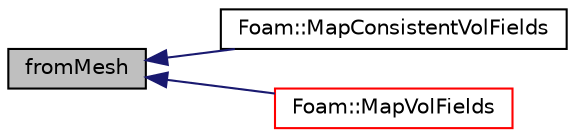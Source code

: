 digraph "fromMesh"
{
  bgcolor="transparent";
  edge [fontname="Helvetica",fontsize="10",labelfontname="Helvetica",labelfontsize="10"];
  node [fontname="Helvetica",fontsize="10",shape=record];
  rankdir="LR";
  Node61 [label="fromMesh",height=0.2,width=0.4,color="black", fillcolor="grey75", style="filled", fontcolor="black"];
  Node61 -> Node62 [dir="back",color="midnightblue",fontsize="10",style="solid",fontname="Helvetica"];
  Node62 [label="Foam::MapConsistentVolFields",height=0.2,width=0.4,color="black",URL="$a21851.html#aac4e9da9d87e049a6ceedd87d44d0e1e"];
  Node61 -> Node63 [dir="back",color="midnightblue",fontsize="10",style="solid",fontname="Helvetica"];
  Node63 [label="Foam::MapVolFields",height=0.2,width=0.4,color="red",URL="$a21851.html#a1d6f6e241e1c37496af8a46df442780b"];
}
